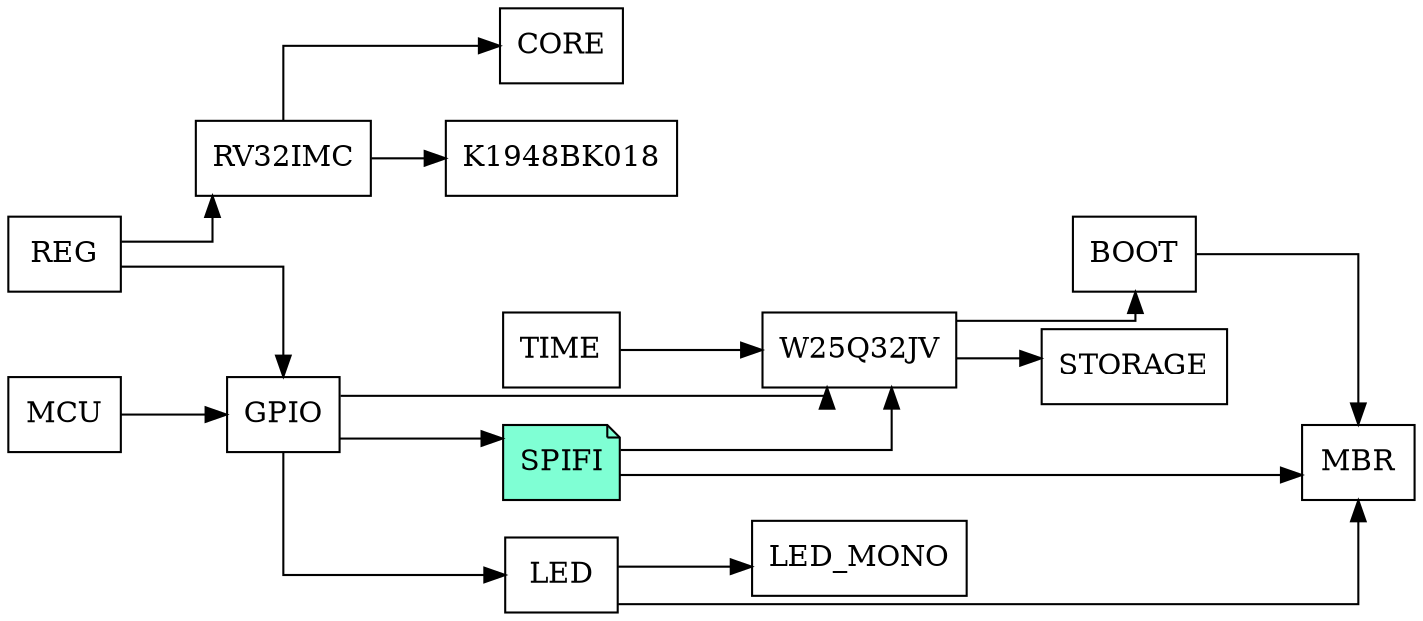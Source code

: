 strict digraph graphname {
    rankdir=LR;
    splines=ortho
    node [shape="box"];
REG->RV32IMC
RV32IMC->CORE
RV32IMC->K1948BK018
    SPIFI [shape = note][fillcolor = aquamarine][style="filled"]
REG->GPIO
MCU->GPIO
GPIO->SPIFI
W25Q32JV->BOOT
GPIO->LED
GPIO->LED
LED->LED_MONO
BOOT->MBR
SPIFI->MBR
LED->MBR
subgraph cluster_asics{
    label = "ASICS";
    style=filled;
    color=oldlace;
}
GPIO->W25Q32JV
TIME->W25Q32JV
W25Q32JV->STORAGE
  SPIFI->W25Q32JV
}
